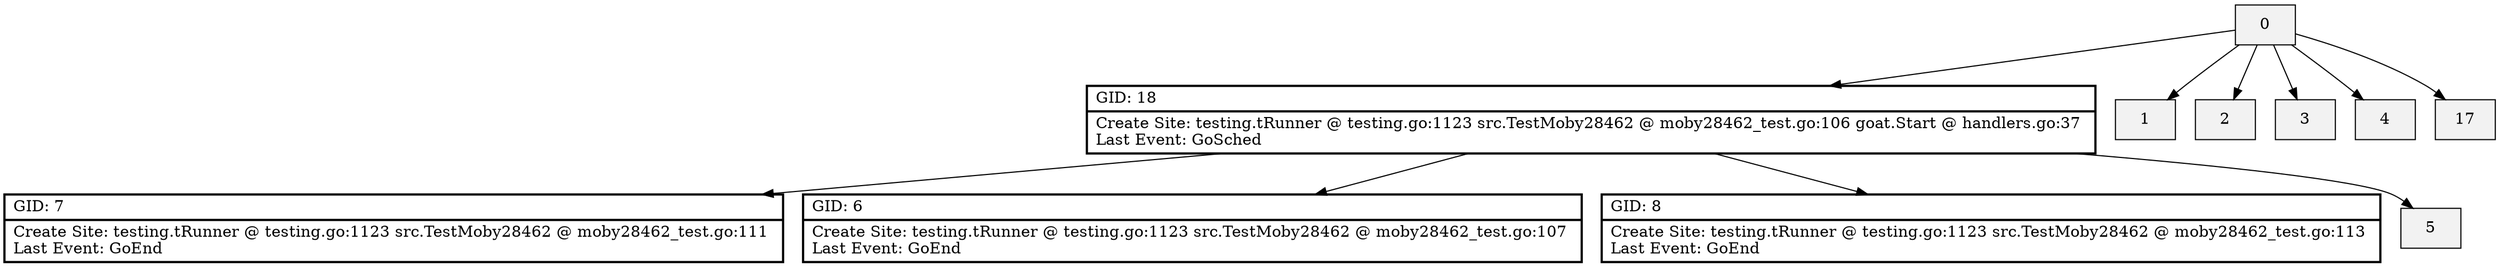 digraph{
	node[shape=record,style=filled,fillcolor=gray95]

	18 [ label = "{ GID: 18\l | Create Site: testing.tRunner @ testing.go:1123 
src.TestMoby28462 @ moby28462_test.go:106 
goat.Start @ handlers.go:37 
\lLast Event: GoSched\l }" style=bold]
	7 [ label = "{ GID: 7\l | Create Site: testing.tRunner @ testing.go:1123 
src.TestMoby28462 @ moby28462_test.go:111 
\lLast Event: GoEnd\l }" style=bold]
	6 [ label = "{ GID: 6\l | Create Site: testing.tRunner @ testing.go:1123 
src.TestMoby28462 @ moby28462_test.go:107 
\lLast Event: GoEnd\l }" style=bold]
	8 [ label = "{ GID: 8\l | Create Site: testing.tRunner @ testing.go:1123 
src.TestMoby28462 @ moby28462_test.go:113 
\lLast Event: GoEnd\l }" style=bold]
	

	0 -> 1
	0 -> 2
	0 -> 3
	0 -> 4
	0 -> 17
	0 -> 18
	18 -> 5
	18 -> 6
	18 -> 7
	18 -> 8
	}